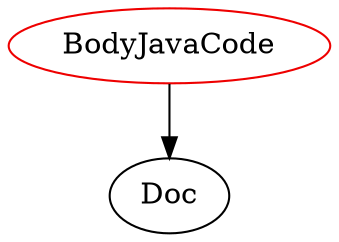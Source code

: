 digraph bodyjavacode{
BodyJavaCode -> Doc;
BodyJavaCode	[shape=oval, color=red2, label="BodyJavaCode"];
}
